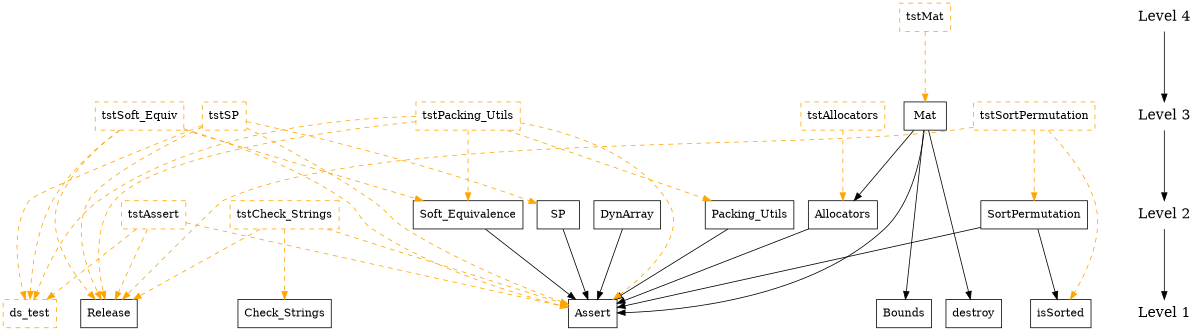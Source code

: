 digraph dsxx_package_level {
    /* graph attributes */
    center=1;
    size="8,14";
    ranksep=1.25;

    /* nodes */
    node0 [shape=box, label="DynArray"];
    node1 [shape=box, label="Packing_Utils"];
    node2 [shape=box, label="Mat"];
    node3 [shape=box, label="Check_Strings"];
    node4 [shape=box, label="SP"];
    node5 [shape=box, label="Bounds"];
    node6 [shape=box, label="SortPermutation"];
    node7 [shape=box, label="Assert"];
    node8 [shape=box, label="Release"];
    node9 [shape=box, label="destroy"];
    node10 [shape=box, label="isSorted"];
    node11 [shape=box, label="Allocators"];
    node12 [shape=box, label="Soft_Equivalence"];
    node13 [shape=box, style="dashed" color="orange" label="ds_test"];
    node14 [shape=box, style="dashed" color="orange" label="tstAllocators"];
    node15 [shape=box, style="dashed" color="orange" label="tstAssert"];
    node16 [shape=box, style="dashed" color="orange" label="tstCheck_Strings"];
    node17 [shape=box, style="dashed" color="orange" label="tstMat"];
    node18 [shape=box, style="dashed" color="orange" label="tstPacking_Utils"];
    node19 [shape=box, style="dashed" color="orange" label="tstSoft_Equiv"];
    node20 [shape=box, style="dashed" color="orange" label="tstSortPermutation"];
    node21 [shape=box, style="dashed" color="orange" label="tstSP"];

    /* level dependencies */
    node3 -> {};
    node5 -> {};
    node7 -> {};
    node8 -> {};
    node9 -> {};
    node10 -> {};
    node13 -> {};
    node0 -> { node7 };
    node1 -> { node7 };
    node4 -> { node7 };
    node11 -> { node7 };
    node12 -> { node7 };
    node6 -> { node7  node10 };
    node2 -> { node7  node11  node5  node9 };
    node16 -> { node3 node7 node8 } [ style="dashed" color="orange" ];
    node14 -> { node11 } [ style="dashed" color="orange" ];
    node15 -> { node13 node7 node8 } [ style="dashed" color="orange" ];
    node17 -> { node2 } [ style="dashed" color="orange" ];
    node18 -> { node13 node8 node1 node7 node12 } [ style="dashed" color="orange" ];
    node19 -> { node13 node8 node12 node7 } [ style="dashed" color="orange" ];
    node20 -> { node8 node10 node6 } [ style="dashed" color="orange" ];
    node21 -> { node13 node8 node4 node7} [ style="dashed" color="orange" ];

    /* Levels */
    l4 [shape=plaintext, label="Level 4", fontsize=18];
    l3 [shape=plaintext, label="Level 3", fontsize=18];
    l2 [shape=plaintext, label="Level 2", fontsize=18];
    l1 [shape=plaintext, label="Level 1", fontsize=18];

    l4 -> l3 -> l2 -> l1
	
    {rank=same; l1 node3 node5 node7 node8 node9 node10 node13 };
    {rank=same; l2 node0 node1 node4 node6 node11 node12 node15 node16 };
    {rank=same; l3 node2 node14 node18 node19 node20 node21};
    {rank=same; l4 node17 };
}
